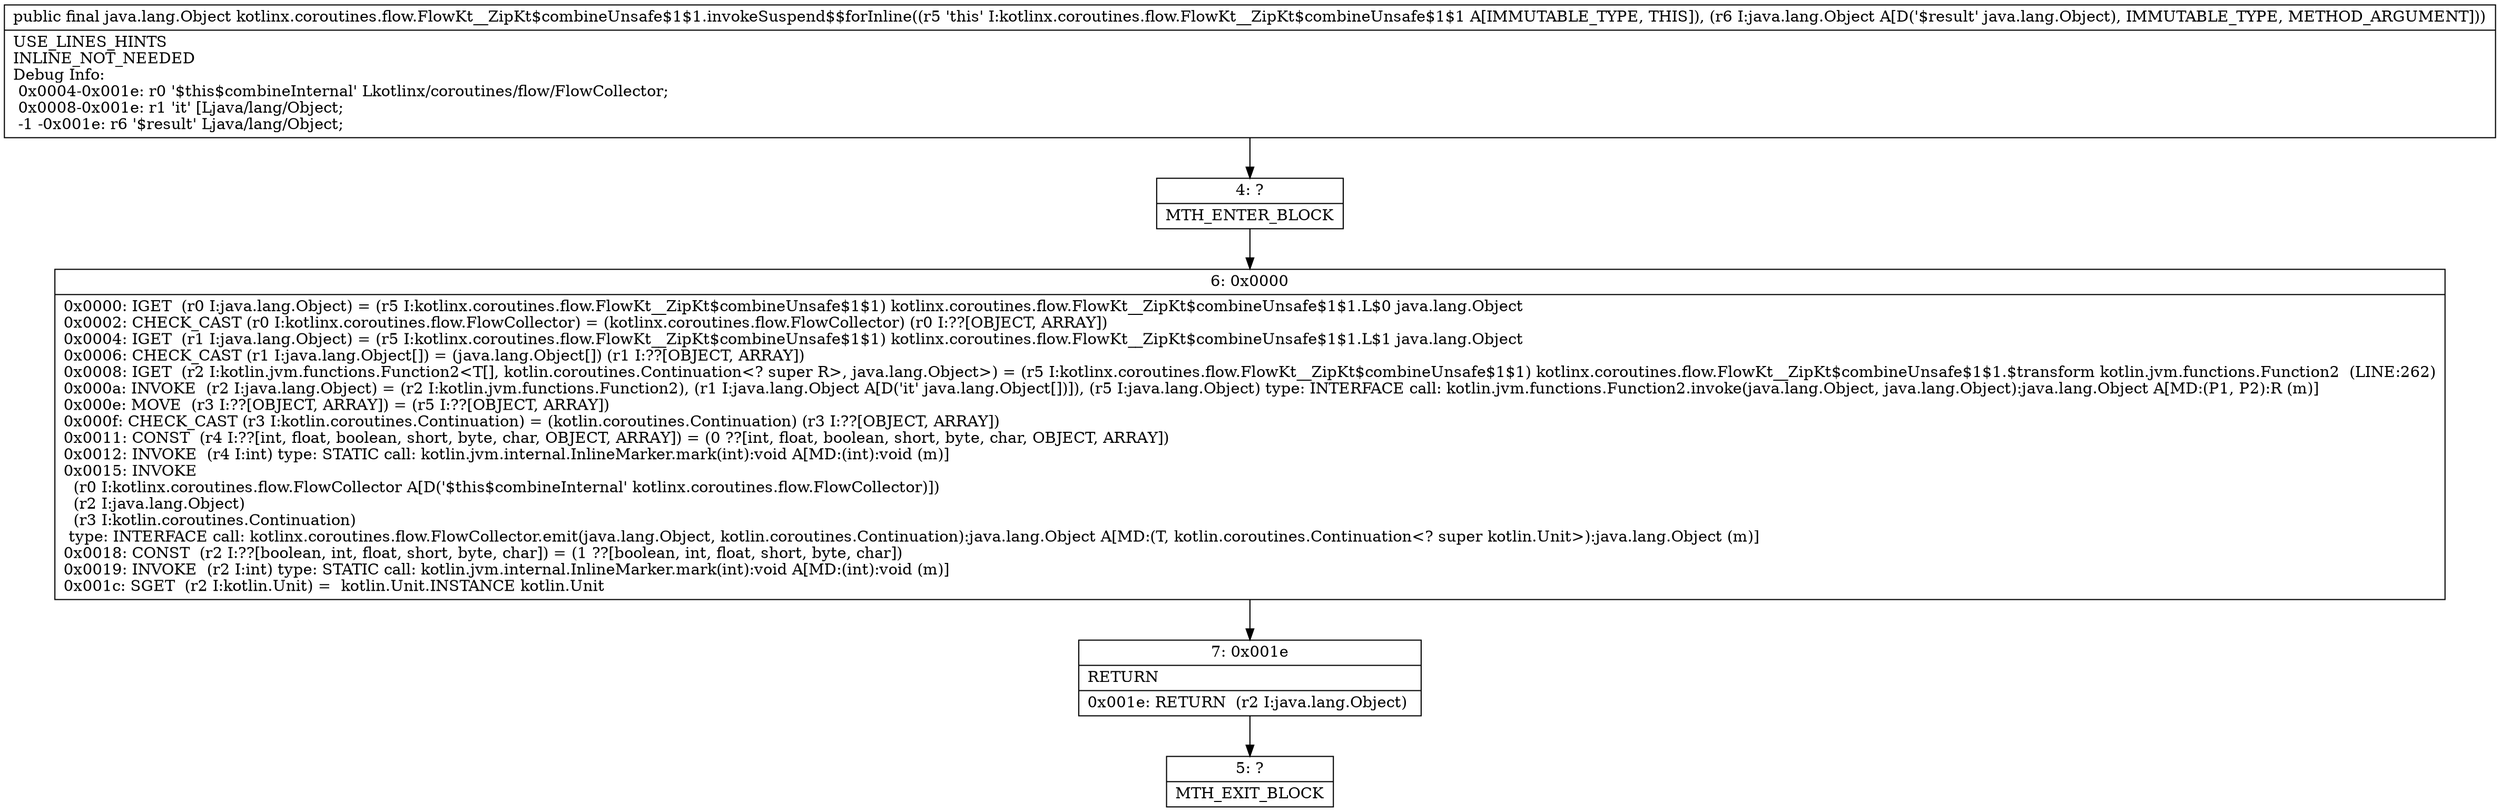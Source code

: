 digraph "CFG forkotlinx.coroutines.flow.FlowKt__ZipKt$combineUnsafe$1$1.invokeSuspend$$forInline(Ljava\/lang\/Object;)Ljava\/lang\/Object;" {
Node_4 [shape=record,label="{4\:\ ?|MTH_ENTER_BLOCK\l}"];
Node_6 [shape=record,label="{6\:\ 0x0000|0x0000: IGET  (r0 I:java.lang.Object) = (r5 I:kotlinx.coroutines.flow.FlowKt__ZipKt$combineUnsafe$1$1) kotlinx.coroutines.flow.FlowKt__ZipKt$combineUnsafe$1$1.L$0 java.lang.Object \l0x0002: CHECK_CAST (r0 I:kotlinx.coroutines.flow.FlowCollector) = (kotlinx.coroutines.flow.FlowCollector) (r0 I:??[OBJECT, ARRAY]) \l0x0004: IGET  (r1 I:java.lang.Object) = (r5 I:kotlinx.coroutines.flow.FlowKt__ZipKt$combineUnsafe$1$1) kotlinx.coroutines.flow.FlowKt__ZipKt$combineUnsafe$1$1.L$1 java.lang.Object \l0x0006: CHECK_CAST (r1 I:java.lang.Object[]) = (java.lang.Object[]) (r1 I:??[OBJECT, ARRAY]) \l0x0008: IGET  (r2 I:kotlin.jvm.functions.Function2\<T[], kotlin.coroutines.Continuation\<? super R\>, java.lang.Object\>) = (r5 I:kotlinx.coroutines.flow.FlowKt__ZipKt$combineUnsafe$1$1) kotlinx.coroutines.flow.FlowKt__ZipKt$combineUnsafe$1$1.$transform kotlin.jvm.functions.Function2  (LINE:262)\l0x000a: INVOKE  (r2 I:java.lang.Object) = (r2 I:kotlin.jvm.functions.Function2), (r1 I:java.lang.Object A[D('it' java.lang.Object[])]), (r5 I:java.lang.Object) type: INTERFACE call: kotlin.jvm.functions.Function2.invoke(java.lang.Object, java.lang.Object):java.lang.Object A[MD:(P1, P2):R (m)]\l0x000e: MOVE  (r3 I:??[OBJECT, ARRAY]) = (r5 I:??[OBJECT, ARRAY]) \l0x000f: CHECK_CAST (r3 I:kotlin.coroutines.Continuation) = (kotlin.coroutines.Continuation) (r3 I:??[OBJECT, ARRAY]) \l0x0011: CONST  (r4 I:??[int, float, boolean, short, byte, char, OBJECT, ARRAY]) = (0 ??[int, float, boolean, short, byte, char, OBJECT, ARRAY]) \l0x0012: INVOKE  (r4 I:int) type: STATIC call: kotlin.jvm.internal.InlineMarker.mark(int):void A[MD:(int):void (m)]\l0x0015: INVOKE  \l  (r0 I:kotlinx.coroutines.flow.FlowCollector A[D('$this$combineInternal' kotlinx.coroutines.flow.FlowCollector)])\l  (r2 I:java.lang.Object)\l  (r3 I:kotlin.coroutines.Continuation)\l type: INTERFACE call: kotlinx.coroutines.flow.FlowCollector.emit(java.lang.Object, kotlin.coroutines.Continuation):java.lang.Object A[MD:(T, kotlin.coroutines.Continuation\<? super kotlin.Unit\>):java.lang.Object (m)]\l0x0018: CONST  (r2 I:??[boolean, int, float, short, byte, char]) = (1 ??[boolean, int, float, short, byte, char]) \l0x0019: INVOKE  (r2 I:int) type: STATIC call: kotlin.jvm.internal.InlineMarker.mark(int):void A[MD:(int):void (m)]\l0x001c: SGET  (r2 I:kotlin.Unit) =  kotlin.Unit.INSTANCE kotlin.Unit \l}"];
Node_7 [shape=record,label="{7\:\ 0x001e|RETURN\l|0x001e: RETURN  (r2 I:java.lang.Object) \l}"];
Node_5 [shape=record,label="{5\:\ ?|MTH_EXIT_BLOCK\l}"];
MethodNode[shape=record,label="{public final java.lang.Object kotlinx.coroutines.flow.FlowKt__ZipKt$combineUnsafe$1$1.invokeSuspend$$forInline((r5 'this' I:kotlinx.coroutines.flow.FlowKt__ZipKt$combineUnsafe$1$1 A[IMMUTABLE_TYPE, THIS]), (r6 I:java.lang.Object A[D('$result' java.lang.Object), IMMUTABLE_TYPE, METHOD_ARGUMENT]))  | USE_LINES_HINTS\lINLINE_NOT_NEEDED\lDebug Info:\l  0x0004\-0x001e: r0 '$this$combineInternal' Lkotlinx\/coroutines\/flow\/FlowCollector;\l  0x0008\-0x001e: r1 'it' [Ljava\/lang\/Object;\l  \-1 \-0x001e: r6 '$result' Ljava\/lang\/Object;\l}"];
MethodNode -> Node_4;Node_4 -> Node_6;
Node_6 -> Node_7;
Node_7 -> Node_5;
}

